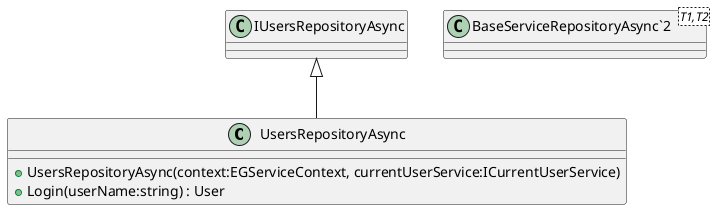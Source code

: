 @startuml
class UsersRepositoryAsync {
    + UsersRepositoryAsync(context:EGServiceContext, currentUserService:ICurrentUserService)
    + Login(userName:string) : User
}
class "BaseServiceRepositoryAsync`2"<T1,T2> {
}
IUsersRepositoryAsync <|-- UsersRepositoryAsync
@enduml
